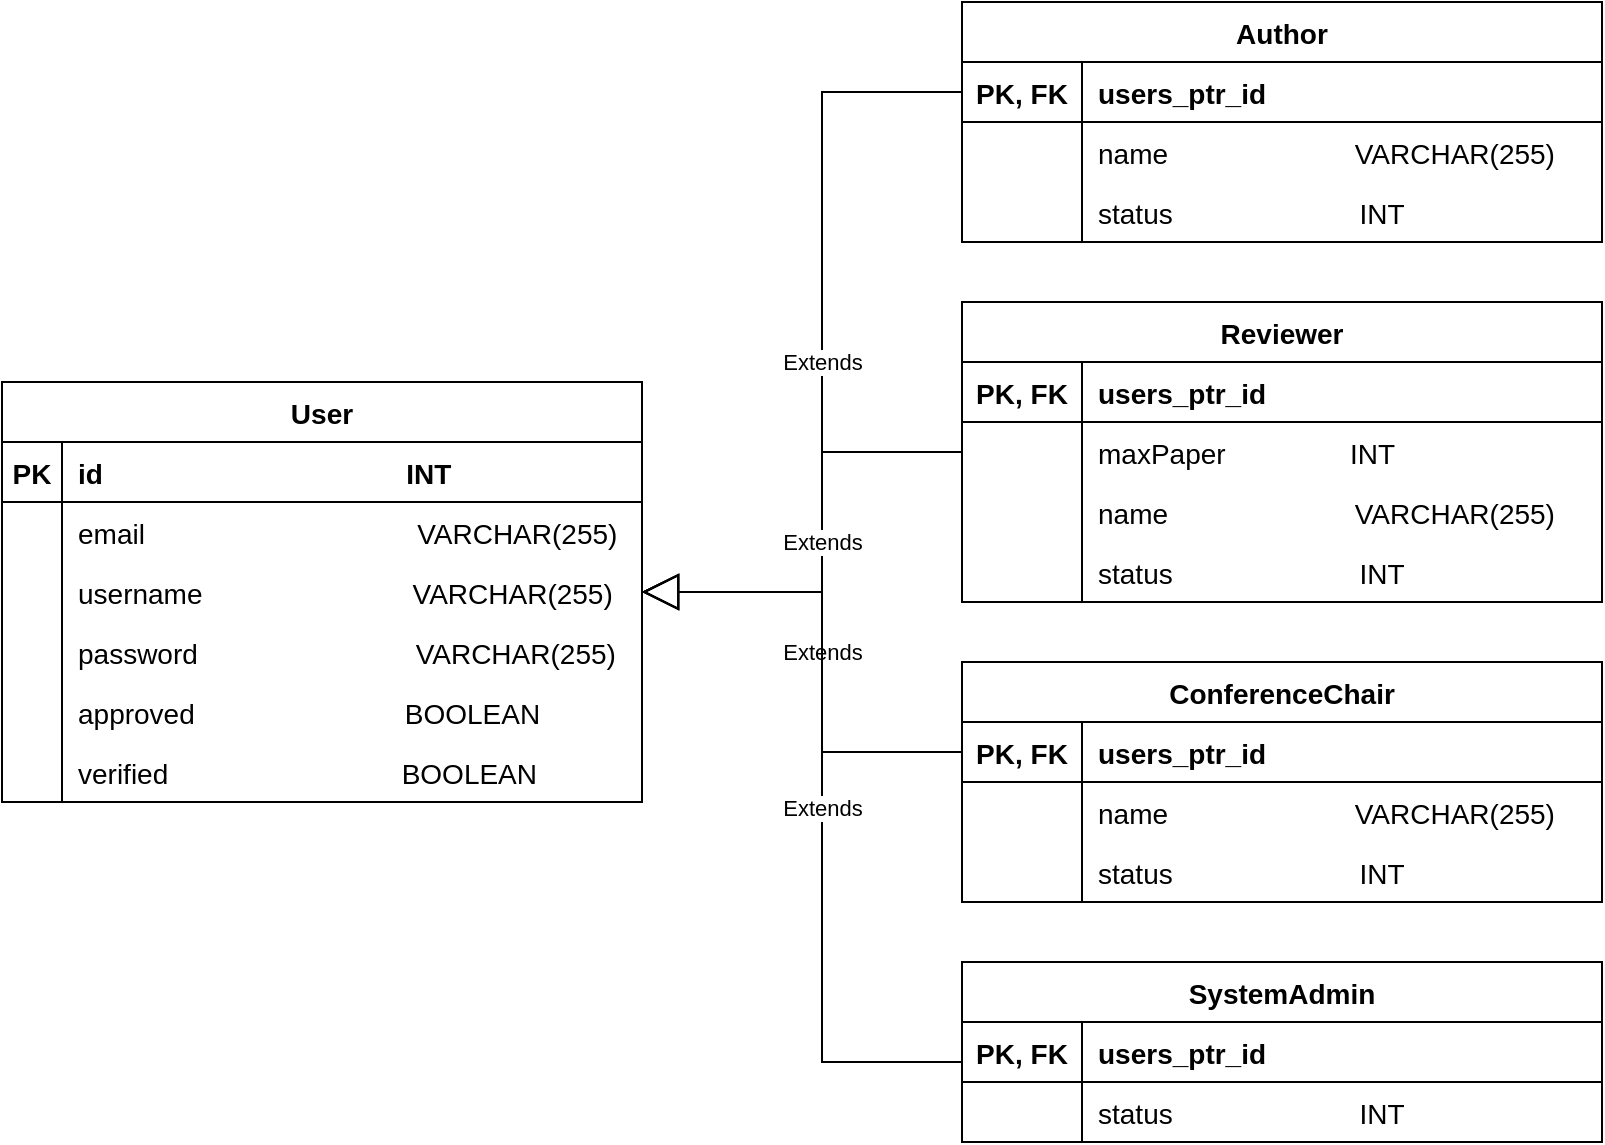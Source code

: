 <mxfile version="20.5.3" type="google"><diagram name="Page-1" id="2ca16b54-16f6-2749-3443-fa8db7711227"><mxGraphModel grid="1" page="1" gridSize="10" guides="1" tooltips="1" connect="1" arrows="1" fold="1" pageScale="1" pageWidth="1100" pageHeight="850" background="none" math="0" shadow="0"><root><mxCell id="0"/><mxCell id="1" parent="0"/><mxCell id="TB8N7OXa0sPp735YY3De-86" value="User" style="shape=table;startSize=30;container=1;collapsible=1;childLayout=tableLayout;fixedRows=1;rowLines=0;fontStyle=1;align=center;resizeLast=1;fontSize=14;" vertex="1" parent="1"><mxGeometry x="120" y="330" width="320" height="210" as="geometry"/></mxCell><mxCell id="TB8N7OXa0sPp735YY3De-87" value="" style="shape=tableRow;horizontal=0;startSize=0;swimlaneHead=0;swimlaneBody=0;fillColor=none;collapsible=0;dropTarget=0;points=[[0,0.5],[1,0.5]];portConstraint=eastwest;top=0;left=0;right=0;bottom=1;fontSize=14;" vertex="1" parent="TB8N7OXa0sPp735YY3De-86"><mxGeometry y="30" width="320" height="30" as="geometry"/></mxCell><mxCell id="TB8N7OXa0sPp735YY3De-88" value="PK" style="shape=partialRectangle;connectable=0;fillColor=none;top=0;left=0;bottom=0;right=0;fontStyle=1;overflow=hidden;fontSize=14;" vertex="1" parent="TB8N7OXa0sPp735YY3De-87"><mxGeometry width="30.0" height="30" as="geometry"><mxRectangle width="30.0" height="30" as="alternateBounds"/></mxGeometry></mxCell><mxCell id="TB8N7OXa0sPp735YY3De-89" value="id                                       INT" style="shape=partialRectangle;connectable=0;fillColor=none;top=0;left=0;bottom=0;right=0;align=left;spacingLeft=6;fontStyle=1;overflow=hidden;fontSize=14;" vertex="1" parent="TB8N7OXa0sPp735YY3De-87"><mxGeometry x="30.0" width="290.0" height="30" as="geometry"><mxRectangle width="290.0" height="30" as="alternateBounds"/></mxGeometry></mxCell><mxCell id="TB8N7OXa0sPp735YY3De-90" value="" style="shape=tableRow;horizontal=0;startSize=0;swimlaneHead=0;swimlaneBody=0;fillColor=none;collapsible=0;dropTarget=0;points=[[0,0.5],[1,0.5]];portConstraint=eastwest;top=0;left=0;right=0;bottom=0;fontSize=14;" vertex="1" parent="TB8N7OXa0sPp735YY3De-86"><mxGeometry y="60" width="320" height="30" as="geometry"/></mxCell><mxCell id="TB8N7OXa0sPp735YY3De-91" value="" style="shape=partialRectangle;connectable=0;fillColor=none;top=0;left=0;bottom=0;right=0;editable=1;overflow=hidden;fontSize=14;" vertex="1" parent="TB8N7OXa0sPp735YY3De-90"><mxGeometry width="30.0" height="30" as="geometry"><mxRectangle width="30.0" height="30" as="alternateBounds"/></mxGeometry></mxCell><mxCell id="TB8N7OXa0sPp735YY3De-92" value="email                                   VARCHAR(255)" style="shape=partialRectangle;connectable=0;fillColor=none;top=0;left=0;bottom=0;right=0;align=left;spacingLeft=6;overflow=hidden;fontSize=14;" vertex="1" parent="TB8N7OXa0sPp735YY3De-90"><mxGeometry x="30.0" width="290.0" height="30" as="geometry"><mxRectangle width="290.0" height="30" as="alternateBounds"/></mxGeometry></mxCell><mxCell id="TB8N7OXa0sPp735YY3De-93" value="" style="shape=tableRow;horizontal=0;startSize=0;swimlaneHead=0;swimlaneBody=0;fillColor=none;collapsible=0;dropTarget=0;points=[[0,0.5],[1,0.5]];portConstraint=eastwest;top=0;left=0;right=0;bottom=0;fontSize=14;" vertex="1" parent="TB8N7OXa0sPp735YY3De-86"><mxGeometry y="90" width="320" height="30" as="geometry"/></mxCell><mxCell id="TB8N7OXa0sPp735YY3De-94" value="" style="shape=partialRectangle;connectable=0;fillColor=none;top=0;left=0;bottom=0;right=0;editable=1;overflow=hidden;fontSize=14;" vertex="1" parent="TB8N7OXa0sPp735YY3De-93"><mxGeometry width="30.0" height="30" as="geometry"><mxRectangle width="30.0" height="30" as="alternateBounds"/></mxGeometry></mxCell><mxCell id="TB8N7OXa0sPp735YY3De-95" value="username                           VARCHAR(255)" style="shape=partialRectangle;connectable=0;fillColor=none;top=0;left=0;bottom=0;right=0;align=left;spacingLeft=6;overflow=hidden;fontSize=14;" vertex="1" parent="TB8N7OXa0sPp735YY3De-93"><mxGeometry x="30.0" width="290.0" height="30" as="geometry"><mxRectangle width="290.0" height="30" as="alternateBounds"/></mxGeometry></mxCell><mxCell id="TB8N7OXa0sPp735YY3De-96" value="" style="shape=tableRow;horizontal=0;startSize=0;swimlaneHead=0;swimlaneBody=0;fillColor=none;collapsible=0;dropTarget=0;points=[[0,0.5],[1,0.5]];portConstraint=eastwest;top=0;left=0;right=0;bottom=0;fontSize=14;" vertex="1" parent="TB8N7OXa0sPp735YY3De-86"><mxGeometry y="120" width="320" height="30" as="geometry"/></mxCell><mxCell id="TB8N7OXa0sPp735YY3De-97" value="" style="shape=partialRectangle;connectable=0;fillColor=none;top=0;left=0;bottom=0;right=0;editable=1;overflow=hidden;fontSize=14;" vertex="1" parent="TB8N7OXa0sPp735YY3De-96"><mxGeometry width="30.0" height="30" as="geometry"><mxRectangle width="30.0" height="30" as="alternateBounds"/></mxGeometry></mxCell><mxCell id="TB8N7OXa0sPp735YY3De-98" value="password                            VARCHAR(255)" style="shape=partialRectangle;connectable=0;fillColor=none;top=0;left=0;bottom=0;right=0;align=left;spacingLeft=6;overflow=hidden;fontSize=14;" vertex="1" parent="TB8N7OXa0sPp735YY3De-96"><mxGeometry x="30.0" width="290.0" height="30" as="geometry"><mxRectangle width="290.0" height="30" as="alternateBounds"/></mxGeometry></mxCell><mxCell id="EwLG1y7p2__itcJjhYq6-1" value="" style="shape=tableRow;horizontal=0;startSize=0;swimlaneHead=0;swimlaneBody=0;fillColor=none;collapsible=0;dropTarget=0;points=[[0,0.5],[1,0.5]];portConstraint=eastwest;top=0;left=0;right=0;bottom=0;fontSize=14;" vertex="1" parent="TB8N7OXa0sPp735YY3De-86"><mxGeometry y="150" width="320" height="30" as="geometry"/></mxCell><mxCell id="EwLG1y7p2__itcJjhYq6-2" value="" style="shape=partialRectangle;connectable=0;fillColor=none;top=0;left=0;bottom=0;right=0;editable=1;overflow=hidden;fontSize=14;" vertex="1" parent="EwLG1y7p2__itcJjhYq6-1"><mxGeometry width="30.0" height="30" as="geometry"><mxRectangle width="30.0" height="30" as="alternateBounds"/></mxGeometry></mxCell><mxCell id="EwLG1y7p2__itcJjhYq6-3" value="approved                           BOOLEAN" style="shape=partialRectangle;connectable=0;fillColor=none;top=0;left=0;bottom=0;right=0;align=left;spacingLeft=6;overflow=hidden;fontSize=14;" vertex="1" parent="EwLG1y7p2__itcJjhYq6-1"><mxGeometry x="30.0" width="290.0" height="30" as="geometry"><mxRectangle width="290.0" height="30" as="alternateBounds"/></mxGeometry></mxCell><mxCell id="EwLG1y7p2__itcJjhYq6-4" value="" style="shape=tableRow;horizontal=0;startSize=0;swimlaneHead=0;swimlaneBody=0;fillColor=none;collapsible=0;dropTarget=0;points=[[0,0.5],[1,0.5]];portConstraint=eastwest;top=0;left=0;right=0;bottom=0;fontSize=14;" vertex="1" parent="TB8N7OXa0sPp735YY3De-86"><mxGeometry y="180" width="320" height="30" as="geometry"/></mxCell><mxCell id="EwLG1y7p2__itcJjhYq6-5" value="" style="shape=partialRectangle;connectable=0;fillColor=none;top=0;left=0;bottom=0;right=0;editable=1;overflow=hidden;fontSize=14;" vertex="1" parent="EwLG1y7p2__itcJjhYq6-4"><mxGeometry width="30.0" height="30" as="geometry"><mxRectangle width="30.0" height="30" as="alternateBounds"/></mxGeometry></mxCell><mxCell id="EwLG1y7p2__itcJjhYq6-6" value="verified                              BOOLEAN" style="shape=partialRectangle;connectable=0;fillColor=none;top=0;left=0;bottom=0;right=0;align=left;spacingLeft=6;overflow=hidden;fontSize=14;" vertex="1" parent="EwLG1y7p2__itcJjhYq6-4"><mxGeometry x="30.0" width="290.0" height="30" as="geometry"><mxRectangle width="290.0" height="30" as="alternateBounds"/></mxGeometry></mxCell><mxCell id="TB8N7OXa0sPp735YY3De-140" value="Author" style="shape=table;startSize=30;container=1;collapsible=1;childLayout=tableLayout;fixedRows=1;rowLines=0;fontStyle=1;align=center;resizeLast=1;fontSize=14;" vertex="1" parent="1"><mxGeometry x="600" y="140" width="320" height="120" as="geometry"/></mxCell><mxCell id="TB8N7OXa0sPp735YY3De-141" value="" style="shape=tableRow;horizontal=0;startSize=0;swimlaneHead=0;swimlaneBody=0;fillColor=none;collapsible=0;dropTarget=0;points=[[0,0.5],[1,0.5]];portConstraint=eastwest;top=0;left=0;right=0;bottom=1;fontSize=14;" vertex="1" parent="TB8N7OXa0sPp735YY3De-140"><mxGeometry y="30" width="320" height="30" as="geometry"/></mxCell><mxCell id="TB8N7OXa0sPp735YY3De-142" value="PK, FK" style="shape=partialRectangle;connectable=0;fillColor=none;top=0;left=0;bottom=0;right=0;fontStyle=1;overflow=hidden;fontSize=14;" vertex="1" parent="TB8N7OXa0sPp735YY3De-141"><mxGeometry width="60" height="30" as="geometry"><mxRectangle width="60" height="30" as="alternateBounds"/></mxGeometry></mxCell><mxCell id="TB8N7OXa0sPp735YY3De-143" value="users_ptr_id" style="shape=partialRectangle;connectable=0;fillColor=none;top=0;left=0;bottom=0;right=0;align=left;spacingLeft=6;fontStyle=1;overflow=hidden;fontSize=14;" vertex="1" parent="TB8N7OXa0sPp735YY3De-141"><mxGeometry x="60" width="260" height="30" as="geometry"><mxRectangle width="260" height="30" as="alternateBounds"/></mxGeometry></mxCell><mxCell id="ujyVY1ehHrz3ISv1kv85-4" value="" style="shape=tableRow;horizontal=0;startSize=0;swimlaneHead=0;swimlaneBody=0;fillColor=none;collapsible=0;dropTarget=0;points=[[0,0.5],[1,0.5]];portConstraint=eastwest;top=0;left=0;right=0;bottom=0;fontSize=14;" vertex="1" parent="TB8N7OXa0sPp735YY3De-140"><mxGeometry y="60" width="320" height="30" as="geometry"/></mxCell><mxCell id="ujyVY1ehHrz3ISv1kv85-5" value="" style="shape=partialRectangle;connectable=0;fillColor=none;top=0;left=0;bottom=0;right=0;editable=1;overflow=hidden;fontSize=14;" vertex="1" parent="ujyVY1ehHrz3ISv1kv85-4"><mxGeometry width="60" height="30" as="geometry"><mxRectangle width="60" height="30" as="alternateBounds"/></mxGeometry></mxCell><mxCell id="ujyVY1ehHrz3ISv1kv85-6" value="name                        VARCHAR(255)" style="shape=partialRectangle;connectable=0;fillColor=none;top=0;left=0;bottom=0;right=0;align=left;spacingLeft=6;overflow=hidden;fontSize=14;" vertex="1" parent="ujyVY1ehHrz3ISv1kv85-4"><mxGeometry x="60" width="260" height="30" as="geometry"><mxRectangle width="260" height="30" as="alternateBounds"/></mxGeometry></mxCell><mxCell id="GBdY88XN9JJpDjP9IkyX-1" value="" style="shape=tableRow;horizontal=0;startSize=0;swimlaneHead=0;swimlaneBody=0;fillColor=none;collapsible=0;dropTarget=0;points=[[0,0.5],[1,0.5]];portConstraint=eastwest;top=0;left=0;right=0;bottom=0;fontSize=14;" vertex="1" parent="TB8N7OXa0sPp735YY3De-140"><mxGeometry y="90" width="320" height="30" as="geometry"/></mxCell><mxCell id="GBdY88XN9JJpDjP9IkyX-2" value="" style="shape=partialRectangle;connectable=0;fillColor=none;top=0;left=0;bottom=0;right=0;editable=1;overflow=hidden;fontSize=14;" vertex="1" parent="GBdY88XN9JJpDjP9IkyX-1"><mxGeometry width="60" height="30" as="geometry"><mxRectangle width="60" height="30" as="alternateBounds"/></mxGeometry></mxCell><mxCell id="GBdY88XN9JJpDjP9IkyX-3" value="status                        INT" style="shape=partialRectangle;connectable=0;fillColor=none;top=0;left=0;bottom=0;right=0;align=left;spacingLeft=6;overflow=hidden;fontSize=14;" vertex="1" parent="GBdY88XN9JJpDjP9IkyX-1"><mxGeometry x="60" width="260" height="30" as="geometry"><mxRectangle width="260" height="30" as="alternateBounds"/></mxGeometry></mxCell><mxCell id="TB8N7OXa0sPp735YY3De-159" value="Reviewer" style="shape=table;startSize=30;container=1;collapsible=1;childLayout=tableLayout;fixedRows=1;rowLines=0;fontStyle=1;align=center;resizeLast=1;fontSize=14;" vertex="1" parent="1"><mxGeometry x="600" y="290" width="320" height="150" as="geometry"/></mxCell><mxCell id="TB8N7OXa0sPp735YY3De-160" value="" style="shape=tableRow;horizontal=0;startSize=0;swimlaneHead=0;swimlaneBody=0;fillColor=none;collapsible=0;dropTarget=0;points=[[0,0.5],[1,0.5]];portConstraint=eastwest;top=0;left=0;right=0;bottom=1;fontSize=14;" vertex="1" parent="TB8N7OXa0sPp735YY3De-159"><mxGeometry y="30" width="320" height="30" as="geometry"/></mxCell><mxCell id="TB8N7OXa0sPp735YY3De-161" value="PK, FK" style="shape=partialRectangle;connectable=0;fillColor=none;top=0;left=0;bottom=0;right=0;fontStyle=1;overflow=hidden;fontSize=14;" vertex="1" parent="TB8N7OXa0sPp735YY3De-160"><mxGeometry width="60" height="30" as="geometry"><mxRectangle width="60" height="30" as="alternateBounds"/></mxGeometry></mxCell><mxCell id="TB8N7OXa0sPp735YY3De-162" value="users_ptr_id" style="shape=partialRectangle;connectable=0;fillColor=none;top=0;left=0;bottom=0;right=0;align=left;spacingLeft=6;fontStyle=1;overflow=hidden;fontSize=14;" vertex="1" parent="TB8N7OXa0sPp735YY3De-160"><mxGeometry x="60" width="260" height="30" as="geometry"><mxRectangle width="260" height="30" as="alternateBounds"/></mxGeometry></mxCell><mxCell id="TB8N7OXa0sPp735YY3De-163" value="" style="shape=tableRow;horizontal=0;startSize=0;swimlaneHead=0;swimlaneBody=0;fillColor=none;collapsible=0;dropTarget=0;points=[[0,0.5],[1,0.5]];portConstraint=eastwest;top=0;left=0;right=0;bottom=0;fontSize=14;" vertex="1" parent="TB8N7OXa0sPp735YY3De-159"><mxGeometry y="60" width="320" height="30" as="geometry"/></mxCell><mxCell id="TB8N7OXa0sPp735YY3De-164" value="" style="shape=partialRectangle;connectable=0;fillColor=none;top=0;left=0;bottom=0;right=0;editable=1;overflow=hidden;fontSize=14;" vertex="1" parent="TB8N7OXa0sPp735YY3De-163"><mxGeometry width="60" height="30" as="geometry"><mxRectangle width="60" height="30" as="alternateBounds"/></mxGeometry></mxCell><mxCell id="TB8N7OXa0sPp735YY3De-165" value="maxPaper                INT" style="shape=partialRectangle;connectable=0;fillColor=none;top=0;left=0;bottom=0;right=0;align=left;spacingLeft=6;overflow=hidden;fontSize=14;" vertex="1" parent="TB8N7OXa0sPp735YY3De-163"><mxGeometry x="60" width="260" height="30" as="geometry"><mxRectangle width="260" height="30" as="alternateBounds"/></mxGeometry></mxCell><mxCell id="ujyVY1ehHrz3ISv1kv85-10" value="" style="shape=tableRow;horizontal=0;startSize=0;swimlaneHead=0;swimlaneBody=0;fillColor=none;collapsible=0;dropTarget=0;points=[[0,0.5],[1,0.5]];portConstraint=eastwest;top=0;left=0;right=0;bottom=0;fontSize=14;" vertex="1" parent="TB8N7OXa0sPp735YY3De-159"><mxGeometry y="90" width="320" height="30" as="geometry"/></mxCell><mxCell id="ujyVY1ehHrz3ISv1kv85-11" value="" style="shape=partialRectangle;connectable=0;fillColor=none;top=0;left=0;bottom=0;right=0;editable=1;overflow=hidden;fontSize=14;" vertex="1" parent="ujyVY1ehHrz3ISv1kv85-10"><mxGeometry width="60" height="30" as="geometry"><mxRectangle width="60" height="30" as="alternateBounds"/></mxGeometry></mxCell><mxCell id="ujyVY1ehHrz3ISv1kv85-12" value="name                        VARCHAR(255)" style="shape=partialRectangle;connectable=0;fillColor=none;top=0;left=0;bottom=0;right=0;align=left;spacingLeft=6;overflow=hidden;fontSize=14;" vertex="1" parent="ujyVY1ehHrz3ISv1kv85-10"><mxGeometry x="60" width="260" height="30" as="geometry"><mxRectangle width="260" height="30" as="alternateBounds"/></mxGeometry></mxCell><mxCell id="GBdY88XN9JJpDjP9IkyX-9" value="" style="shape=tableRow;horizontal=0;startSize=0;swimlaneHead=0;swimlaneBody=0;fillColor=none;collapsible=0;dropTarget=0;points=[[0,0.5],[1,0.5]];portConstraint=eastwest;top=0;left=0;right=0;bottom=0;fontSize=14;" vertex="1" parent="TB8N7OXa0sPp735YY3De-159"><mxGeometry y="120" width="320" height="30" as="geometry"/></mxCell><mxCell id="GBdY88XN9JJpDjP9IkyX-10" value="" style="shape=partialRectangle;connectable=0;fillColor=none;top=0;left=0;bottom=0;right=0;editable=1;overflow=hidden;fontSize=14;" vertex="1" parent="GBdY88XN9JJpDjP9IkyX-9"><mxGeometry width="60" height="30" as="geometry"><mxRectangle width="60" height="30" as="alternateBounds"/></mxGeometry></mxCell><mxCell id="GBdY88XN9JJpDjP9IkyX-11" value="status                        INT" style="shape=partialRectangle;connectable=0;fillColor=none;top=0;left=0;bottom=0;right=0;align=left;spacingLeft=6;overflow=hidden;fontSize=14;" vertex="1" parent="GBdY88XN9JJpDjP9IkyX-9"><mxGeometry x="60" width="260" height="30" as="geometry"><mxRectangle width="260" height="30" as="alternateBounds"/></mxGeometry></mxCell><mxCell id="TB8N7OXa0sPp735YY3De-172" value="ConferenceChair" style="shape=table;startSize=30;container=1;collapsible=1;childLayout=tableLayout;fixedRows=1;rowLines=0;fontStyle=1;align=center;resizeLast=1;fontSize=14;" vertex="1" parent="1"><mxGeometry x="600" y="470" width="320" height="120" as="geometry"/></mxCell><mxCell id="TB8N7OXa0sPp735YY3De-173" value="" style="shape=tableRow;horizontal=0;startSize=0;swimlaneHead=0;swimlaneBody=0;fillColor=none;collapsible=0;dropTarget=0;points=[[0,0.5],[1,0.5]];portConstraint=eastwest;top=0;left=0;right=0;bottom=1;fontSize=14;" vertex="1" parent="TB8N7OXa0sPp735YY3De-172"><mxGeometry y="30" width="320" height="30" as="geometry"/></mxCell><mxCell id="TB8N7OXa0sPp735YY3De-174" value="PK, FK" style="shape=partialRectangle;connectable=0;fillColor=none;top=0;left=0;bottom=0;right=0;fontStyle=1;overflow=hidden;fontSize=14;" vertex="1" parent="TB8N7OXa0sPp735YY3De-173"><mxGeometry width="60" height="30" as="geometry"><mxRectangle width="60" height="30" as="alternateBounds"/></mxGeometry></mxCell><mxCell id="TB8N7OXa0sPp735YY3De-175" value="users_ptr_id" style="shape=partialRectangle;connectable=0;fillColor=none;top=0;left=0;bottom=0;right=0;align=left;spacingLeft=6;fontStyle=1;overflow=hidden;fontSize=14;" vertex="1" parent="TB8N7OXa0sPp735YY3De-173"><mxGeometry x="60" width="260" height="30" as="geometry"><mxRectangle width="260" height="30" as="alternateBounds"/></mxGeometry></mxCell><mxCell id="TB8N7OXa0sPp735YY3De-176" value="" style="shape=tableRow;horizontal=0;startSize=0;swimlaneHead=0;swimlaneBody=0;fillColor=none;collapsible=0;dropTarget=0;points=[[0,0.5],[1,0.5]];portConstraint=eastwest;top=0;left=0;right=0;bottom=0;fontSize=14;" vertex="1" parent="TB8N7OXa0sPp735YY3De-172"><mxGeometry y="60" width="320" height="30" as="geometry"/></mxCell><mxCell id="TB8N7OXa0sPp735YY3De-177" value="" style="shape=partialRectangle;connectable=0;fillColor=none;top=0;left=0;bottom=0;right=0;editable=1;overflow=hidden;fontSize=14;" vertex="1" parent="TB8N7OXa0sPp735YY3De-176"><mxGeometry width="60" height="30" as="geometry"><mxRectangle width="60" height="30" as="alternateBounds"/></mxGeometry></mxCell><mxCell id="TB8N7OXa0sPp735YY3De-178" value="name                        VARCHAR(255)" style="shape=partialRectangle;connectable=0;fillColor=none;top=0;left=0;bottom=0;right=0;align=left;spacingLeft=6;overflow=hidden;fontSize=14;" vertex="1" parent="TB8N7OXa0sPp735YY3De-176"><mxGeometry x="60" width="260" height="30" as="geometry"><mxRectangle width="260" height="30" as="alternateBounds"/></mxGeometry></mxCell><mxCell id="GBdY88XN9JJpDjP9IkyX-6" value="" style="shape=tableRow;horizontal=0;startSize=0;swimlaneHead=0;swimlaneBody=0;fillColor=none;collapsible=0;dropTarget=0;points=[[0,0.5],[1,0.5]];portConstraint=eastwest;top=0;left=0;right=0;bottom=0;fontSize=14;" vertex="1" parent="TB8N7OXa0sPp735YY3De-172"><mxGeometry y="90" width="320" height="30" as="geometry"/></mxCell><mxCell id="GBdY88XN9JJpDjP9IkyX-7" value="" style="shape=partialRectangle;connectable=0;fillColor=none;top=0;left=0;bottom=0;right=0;editable=1;overflow=hidden;fontSize=14;" vertex="1" parent="GBdY88XN9JJpDjP9IkyX-6"><mxGeometry width="60" height="30" as="geometry"><mxRectangle width="60" height="30" as="alternateBounds"/></mxGeometry></mxCell><mxCell id="GBdY88XN9JJpDjP9IkyX-8" value="status                        INT" style="shape=partialRectangle;connectable=0;fillColor=none;top=0;left=0;bottom=0;right=0;align=left;spacingLeft=6;overflow=hidden;fontSize=14;" vertex="1" parent="GBdY88XN9JJpDjP9IkyX-6"><mxGeometry x="60" width="260" height="30" as="geometry"><mxRectangle width="260" height="30" as="alternateBounds"/></mxGeometry></mxCell><mxCell id="TB8N7OXa0sPp735YY3De-179" value="SystemAdmin" style="shape=table;startSize=30;container=1;collapsible=1;childLayout=tableLayout;fixedRows=1;rowLines=0;fontStyle=1;align=center;resizeLast=1;fontSize=14;" vertex="1" parent="1"><mxGeometry x="600" y="620" width="320" height="90" as="geometry"/></mxCell><mxCell id="TB8N7OXa0sPp735YY3De-180" value="" style="shape=tableRow;horizontal=0;startSize=0;swimlaneHead=0;swimlaneBody=0;fillColor=none;collapsible=0;dropTarget=0;points=[[0,0.5],[1,0.5]];portConstraint=eastwest;top=0;left=0;right=0;bottom=1;fontSize=14;" vertex="1" parent="TB8N7OXa0sPp735YY3De-179"><mxGeometry y="30" width="320" height="30" as="geometry"/></mxCell><mxCell id="TB8N7OXa0sPp735YY3De-181" value="PK, FK" style="shape=partialRectangle;connectable=0;fillColor=none;top=0;left=0;bottom=0;right=0;fontStyle=1;overflow=hidden;fontSize=14;" vertex="1" parent="TB8N7OXa0sPp735YY3De-180"><mxGeometry width="60" height="30" as="geometry"><mxRectangle width="60" height="30" as="alternateBounds"/></mxGeometry></mxCell><mxCell id="TB8N7OXa0sPp735YY3De-182" value="users_ptr_id" style="shape=partialRectangle;connectable=0;fillColor=none;top=0;left=0;bottom=0;right=0;align=left;spacingLeft=6;fontStyle=1;overflow=hidden;fontSize=14;" vertex="1" parent="TB8N7OXa0sPp735YY3De-180"><mxGeometry x="60" width="260" height="30" as="geometry"><mxRectangle width="260" height="30" as="alternateBounds"/></mxGeometry></mxCell><mxCell id="TB8N7OXa0sPp735YY3De-183" value="" style="shape=tableRow;horizontal=0;startSize=0;swimlaneHead=0;swimlaneBody=0;fillColor=none;collapsible=0;dropTarget=0;points=[[0,0.5],[1,0.5]];portConstraint=eastwest;top=0;left=0;right=0;bottom=0;fontSize=14;" vertex="1" parent="TB8N7OXa0sPp735YY3De-179"><mxGeometry y="60" width="320" height="30" as="geometry"/></mxCell><mxCell id="TB8N7OXa0sPp735YY3De-184" value="" style="shape=partialRectangle;connectable=0;fillColor=none;top=0;left=0;bottom=0;right=0;editable=1;overflow=hidden;fontSize=14;" vertex="1" parent="TB8N7OXa0sPp735YY3De-183"><mxGeometry width="60" height="30" as="geometry"><mxRectangle width="60" height="30" as="alternateBounds"/></mxGeometry></mxCell><mxCell id="TB8N7OXa0sPp735YY3De-185" value="status                        INT" style="shape=partialRectangle;connectable=0;fillColor=none;top=0;left=0;bottom=0;right=0;align=left;spacingLeft=6;overflow=hidden;fontSize=14;" vertex="1" parent="TB8N7OXa0sPp735YY3De-183"><mxGeometry x="60" width="260" height="30" as="geometry"><mxRectangle width="260" height="30" as="alternateBounds"/></mxGeometry></mxCell><mxCell id="fzihyZauV0fM0I0LnU8v-1" value="Extends" style="endArrow=block;endSize=16;endFill=0;html=1;rounded=0;exitX=0;exitY=0.5;exitDx=0;exitDy=0;" edge="1" parent="1" source="TB8N7OXa0sPp735YY3De-141" target="TB8N7OXa0sPp735YY3De-86"><mxGeometry width="160" relative="1" as="geometry"><mxPoint x="1000" y="370" as="sourcePoint"/><mxPoint x="1160" y="370" as="targetPoint"/><Array as="points"><mxPoint x="530" y="185"/><mxPoint x="530" y="435"/></Array></mxGeometry></mxCell><mxCell id="fzihyZauV0fM0I0LnU8v-2" value="Extends" style="endArrow=block;endSize=16;endFill=0;html=1;rounded=0;exitX=0;exitY=0.5;exitDx=0;exitDy=0;" edge="1" parent="1" source="TB8N7OXa0sPp735YY3De-163" target="TB8N7OXa0sPp735YY3De-86"><mxGeometry width="160" relative="1" as="geometry"><mxPoint x="610" y="185" as="sourcePoint"/><mxPoint x="440" y="430" as="targetPoint"/><Array as="points"><mxPoint x="530" y="365"/><mxPoint x="530" y="435"/></Array></mxGeometry></mxCell><mxCell id="fzihyZauV0fM0I0LnU8v-3" value="Extends" style="endArrow=block;endSize=16;endFill=0;html=1;rounded=0;exitX=0;exitY=0.5;exitDx=0;exitDy=0;" edge="1" parent="1" source="TB8N7OXa0sPp735YY3De-173" target="TB8N7OXa0sPp735YY3De-86"><mxGeometry width="160" relative="1" as="geometry"><mxPoint x="620" y="195" as="sourcePoint"/><mxPoint x="440" y="430" as="targetPoint"/><Array as="points"><mxPoint x="530" y="515"/><mxPoint x="530" y="435"/></Array></mxGeometry></mxCell><mxCell id="fzihyZauV0fM0I0LnU8v-4" value="Extends" style="endArrow=block;endSize=16;endFill=0;html=1;rounded=0;exitX=0;exitY=0.667;exitDx=0;exitDy=0;exitPerimeter=0;" edge="1" parent="1" source="TB8N7OXa0sPp735YY3De-180" target="TB8N7OXa0sPp735YY3De-86"><mxGeometry width="160" relative="1" as="geometry"><mxPoint x="630" y="205" as="sourcePoint"/><mxPoint x="470" y="465" as="targetPoint"/><Array as="points"><mxPoint x="530" y="670"/><mxPoint x="530" y="435"/></Array></mxGeometry></mxCell></root></mxGraphModel></diagram></mxfile>